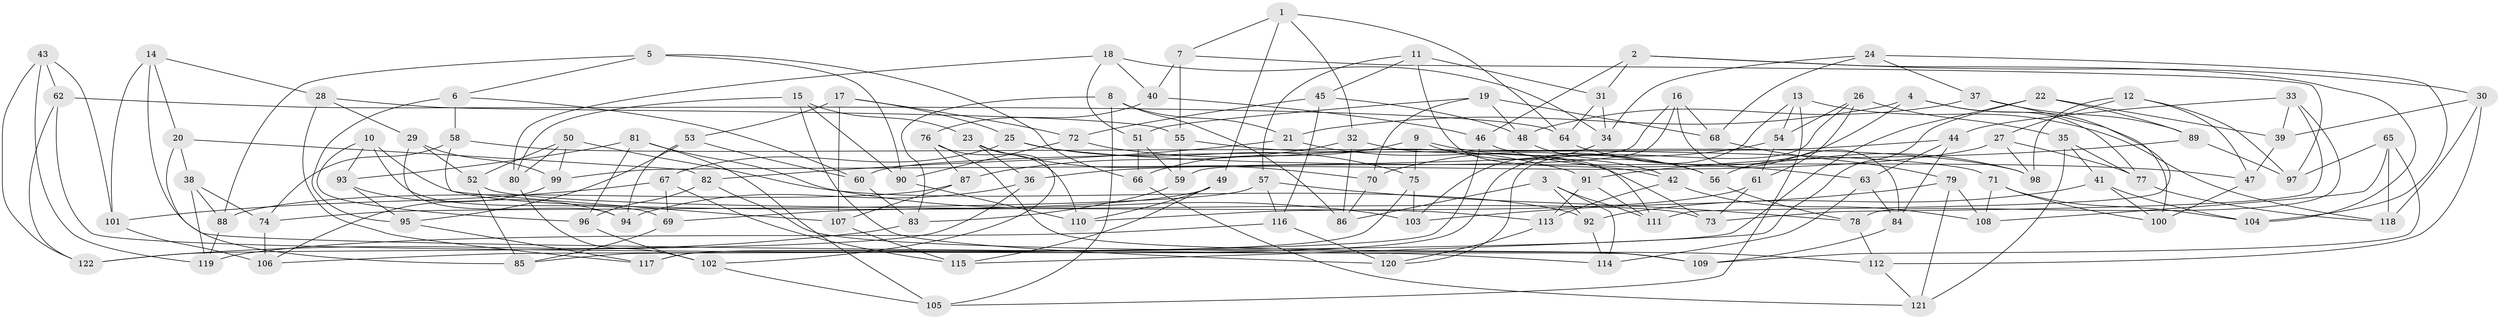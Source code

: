 // coarse degree distribution, {4: 0.4567901234567901, 6: 0.4691358024691358, 3: 0.037037037037037035, 5: 0.037037037037037035}
// Generated by graph-tools (version 1.1) at 2025/52/02/27/25 19:52:29]
// undirected, 122 vertices, 244 edges
graph export_dot {
graph [start="1"]
  node [color=gray90,style=filled];
  1;
  2;
  3;
  4;
  5;
  6;
  7;
  8;
  9;
  10;
  11;
  12;
  13;
  14;
  15;
  16;
  17;
  18;
  19;
  20;
  21;
  22;
  23;
  24;
  25;
  26;
  27;
  28;
  29;
  30;
  31;
  32;
  33;
  34;
  35;
  36;
  37;
  38;
  39;
  40;
  41;
  42;
  43;
  44;
  45;
  46;
  47;
  48;
  49;
  50;
  51;
  52;
  53;
  54;
  55;
  56;
  57;
  58;
  59;
  60;
  61;
  62;
  63;
  64;
  65;
  66;
  67;
  68;
  69;
  70;
  71;
  72;
  73;
  74;
  75;
  76;
  77;
  78;
  79;
  80;
  81;
  82;
  83;
  84;
  85;
  86;
  87;
  88;
  89;
  90;
  91;
  92;
  93;
  94;
  95;
  96;
  97;
  98;
  99;
  100;
  101;
  102;
  103;
  104;
  105;
  106;
  107;
  108;
  109;
  110;
  111;
  112;
  113;
  114;
  115;
  116;
  117;
  118;
  119;
  120;
  121;
  122;
  1 -- 7;
  1 -- 49;
  1 -- 64;
  1 -- 32;
  2 -- 30;
  2 -- 31;
  2 -- 104;
  2 -- 46;
  3 -- 86;
  3 -- 111;
  3 -- 92;
  3 -- 114;
  4 -- 56;
  4 -- 100;
  4 -- 77;
  4 -- 21;
  5 -- 66;
  5 -- 6;
  5 -- 90;
  5 -- 88;
  6 -- 95;
  6 -- 58;
  6 -- 60;
  7 -- 55;
  7 -- 40;
  7 -- 97;
  8 -- 105;
  8 -- 86;
  8 -- 83;
  8 -- 21;
  9 -- 42;
  9 -- 75;
  9 -- 56;
  9 -- 66;
  10 -- 69;
  10 -- 96;
  10 -- 93;
  10 -- 73;
  11 -- 42;
  11 -- 57;
  11 -- 45;
  11 -- 31;
  12 -- 47;
  12 -- 27;
  12 -- 97;
  12 -- 98;
  13 -- 105;
  13 -- 117;
  13 -- 54;
  13 -- 118;
  14 -- 114;
  14 -- 101;
  14 -- 20;
  14 -- 28;
  15 -- 23;
  15 -- 90;
  15 -- 120;
  15 -- 80;
  16 -- 59;
  16 -- 99;
  16 -- 84;
  16 -- 68;
  17 -- 53;
  17 -- 107;
  17 -- 25;
  17 -- 72;
  18 -- 34;
  18 -- 51;
  18 -- 80;
  18 -- 40;
  19 -- 48;
  19 -- 68;
  19 -- 51;
  19 -- 70;
  20 -- 38;
  20 -- 82;
  20 -- 85;
  21 -- 73;
  21 -- 82;
  22 -- 106;
  22 -- 39;
  22 -- 89;
  22 -- 115;
  23 -- 102;
  23 -- 70;
  23 -- 36;
  24 -- 34;
  24 -- 104;
  24 -- 37;
  24 -- 68;
  25 -- 75;
  25 -- 67;
  25 -- 47;
  26 -- 35;
  26 -- 61;
  26 -- 54;
  26 -- 120;
  27 -- 36;
  27 -- 98;
  27 -- 77;
  28 -- 117;
  28 -- 55;
  28 -- 29;
  29 -- 94;
  29 -- 52;
  29 -- 99;
  30 -- 112;
  30 -- 39;
  30 -- 118;
  31 -- 34;
  31 -- 64;
  32 -- 86;
  32 -- 111;
  32 -- 87;
  33 -- 73;
  33 -- 39;
  33 -- 44;
  33 -- 78;
  34 -- 103;
  35 -- 77;
  35 -- 41;
  35 -- 121;
  36 -- 94;
  36 -- 122;
  37 -- 89;
  37 -- 111;
  37 -- 48;
  38 -- 119;
  38 -- 74;
  38 -- 88;
  39 -- 47;
  40 -- 46;
  40 -- 76;
  41 -- 100;
  41 -- 92;
  41 -- 104;
  42 -- 113;
  42 -- 108;
  43 -- 101;
  43 -- 122;
  43 -- 62;
  43 -- 119;
  44 -- 84;
  44 -- 60;
  44 -- 63;
  45 -- 72;
  45 -- 116;
  45 -- 48;
  46 -- 85;
  46 -- 63;
  47 -- 100;
  48 -- 56;
  49 -- 110;
  49 -- 69;
  49 -- 115;
  50 -- 92;
  50 -- 80;
  50 -- 99;
  50 -- 52;
  51 -- 66;
  51 -- 59;
  52 -- 113;
  52 -- 85;
  53 -- 95;
  53 -- 60;
  53 -- 94;
  54 -- 61;
  54 -- 70;
  55 -- 98;
  55 -- 59;
  56 -- 78;
  57 -- 74;
  57 -- 116;
  57 -- 78;
  58 -- 74;
  58 -- 71;
  58 -- 107;
  59 -- 83;
  60 -- 83;
  61 -- 110;
  61 -- 73;
  62 -- 64;
  62 -- 109;
  62 -- 122;
  63 -- 114;
  63 -- 84;
  64 -- 98;
  65 -- 108;
  65 -- 109;
  65 -- 97;
  65 -- 118;
  66 -- 121;
  67 -- 115;
  67 -- 69;
  67 -- 101;
  68 -- 79;
  69 -- 85;
  70 -- 86;
  71 -- 108;
  71 -- 104;
  71 -- 100;
  72 -- 91;
  72 -- 90;
  74 -- 106;
  75 -- 103;
  75 -- 117;
  76 -- 110;
  76 -- 87;
  76 -- 109;
  77 -- 118;
  78 -- 112;
  79 -- 108;
  79 -- 121;
  79 -- 103;
  80 -- 102;
  81 -- 96;
  81 -- 93;
  81 -- 103;
  81 -- 105;
  82 -- 96;
  82 -- 112;
  83 -- 122;
  84 -- 109;
  87 -- 88;
  87 -- 107;
  88 -- 119;
  89 -- 91;
  89 -- 97;
  90 -- 110;
  91 -- 113;
  91 -- 111;
  92 -- 114;
  93 -- 94;
  93 -- 95;
  95 -- 117;
  96 -- 102;
  99 -- 106;
  101 -- 106;
  102 -- 105;
  107 -- 115;
  112 -- 121;
  113 -- 120;
  116 -- 120;
  116 -- 119;
}
